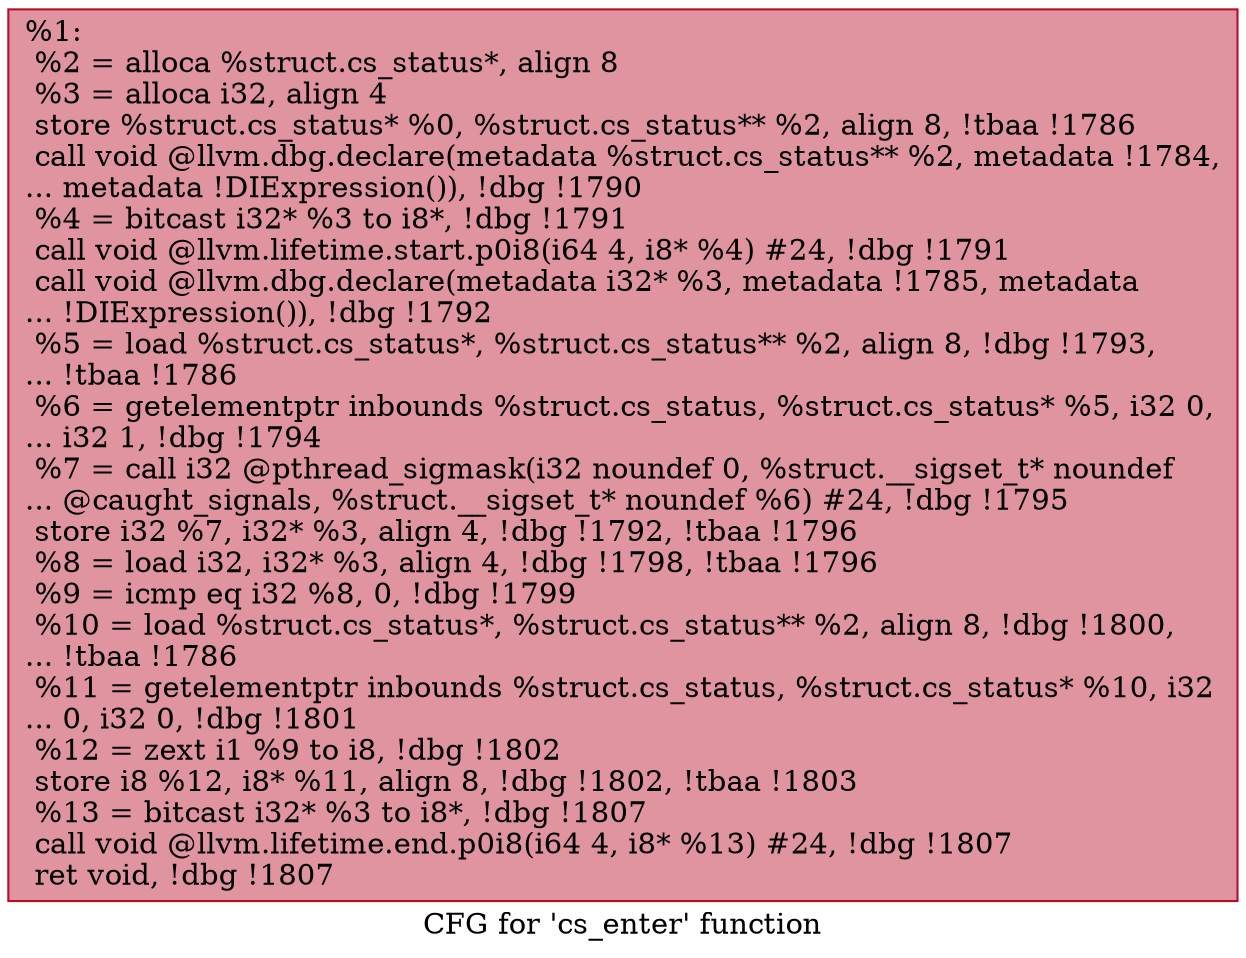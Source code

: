 digraph "CFG for 'cs_enter' function" {
	label="CFG for 'cs_enter' function";

	Node0x2508f10 [shape=record,color="#b70d28ff", style=filled, fillcolor="#b70d2870",label="{%1:\l  %2 = alloca %struct.cs_status*, align 8\l  %3 = alloca i32, align 4\l  store %struct.cs_status* %0, %struct.cs_status** %2, align 8, !tbaa !1786\l  call void @llvm.dbg.declare(metadata %struct.cs_status** %2, metadata !1784,\l... metadata !DIExpression()), !dbg !1790\l  %4 = bitcast i32* %3 to i8*, !dbg !1791\l  call void @llvm.lifetime.start.p0i8(i64 4, i8* %4) #24, !dbg !1791\l  call void @llvm.dbg.declare(metadata i32* %3, metadata !1785, metadata\l... !DIExpression()), !dbg !1792\l  %5 = load %struct.cs_status*, %struct.cs_status** %2, align 8, !dbg !1793,\l... !tbaa !1786\l  %6 = getelementptr inbounds %struct.cs_status, %struct.cs_status* %5, i32 0,\l... i32 1, !dbg !1794\l  %7 = call i32 @pthread_sigmask(i32 noundef 0, %struct.__sigset_t* noundef\l... @caught_signals, %struct.__sigset_t* noundef %6) #24, !dbg !1795\l  store i32 %7, i32* %3, align 4, !dbg !1792, !tbaa !1796\l  %8 = load i32, i32* %3, align 4, !dbg !1798, !tbaa !1796\l  %9 = icmp eq i32 %8, 0, !dbg !1799\l  %10 = load %struct.cs_status*, %struct.cs_status** %2, align 8, !dbg !1800,\l... !tbaa !1786\l  %11 = getelementptr inbounds %struct.cs_status, %struct.cs_status* %10, i32\l... 0, i32 0, !dbg !1801\l  %12 = zext i1 %9 to i8, !dbg !1802\l  store i8 %12, i8* %11, align 8, !dbg !1802, !tbaa !1803\l  %13 = bitcast i32* %3 to i8*, !dbg !1807\l  call void @llvm.lifetime.end.p0i8(i64 4, i8* %13) #24, !dbg !1807\l  ret void, !dbg !1807\l}"];
}
